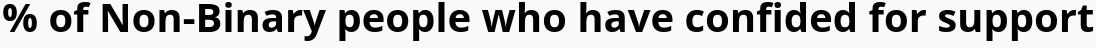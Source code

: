 {
    "$schema": "https://vega.github.io/schema/vega-lite/v5.json",
    "description": "A waffle chart showing the percentage of people who have confided.",
    "title": {
        "text": "% of Non-Binary people who have confided for support",
        "fontSize": 20,
        "anchor": "middle"
      },
    "data": {
      "values": [
        {"Gender": "Non-binary", "Whether confided": "Has confided", "Value": 1173.8},
        {"Gender": "Non-binary", "Whether confided": "Has not confided", "Value": 1151.6}
      ]
    },
    "transform": [
      {
        "joinaggregate": [{"op": "sum", "field": "Value", "as": "Total"}]
      },
      {
        "calculate": "datum.Value / datum.Total * 100",
        "as": "PercentOfTotal"
      },
      {
        "calculate": "floor(datum.PercentOfTotal)",
        "as": "WholePercent"
      },
      {
        "calculate": "sequence(1, datum.WholePercent)",
        "as": "S"
      },
      {"flatten": ["S"]},
      {
        "window": [{"op": "row_number", "as": "id"}],
        "sort": [{"field": "Whether confided", "order": "ascending"}]  
      },
      {"calculate": "ceil(datum.id / 10)", "as": "row"},
      {"calculate": "datum.id - datum.row * 10", "as": "col"}
    ],
    "mark": {
      "type": "circle",
      "filled": true,
      "stroke": "black",
      "strokeWidth": 0.7
    },
    "encoding": {
      "x": {"field": "col", "type": "ordinal", "axis": null},
      "y": {"field": "row", "type": "ordinal", "axis": null, "sort": "-y"},
      "color": {
        "field": "Whether confided",
        "type": "nominal",
        "scale": {"range": ["#9467bd", "#79706e"]},  
        "legend": {
          "orient": "right",
          "offset": 10,
          "labelOffset": 3,
          "titlePadding": 5,
          "titleFontSize": 16,
          "labelFontSize": 14
        }
      },
      "size": {"value": 200},
      "tooltip": [
        {"field": "Whether confided", "type": "nominal"},
        {"field": "PercentOfTotal", "type": "quantitative", "title": "Percentage", "format":".2f"}
      ]
    },
    "config": {
        "background": "#d6a5c90f",
      "legend": {
        "labelFontSize": 14,
        "titleFontSize": 16
      }
    }
  }
  